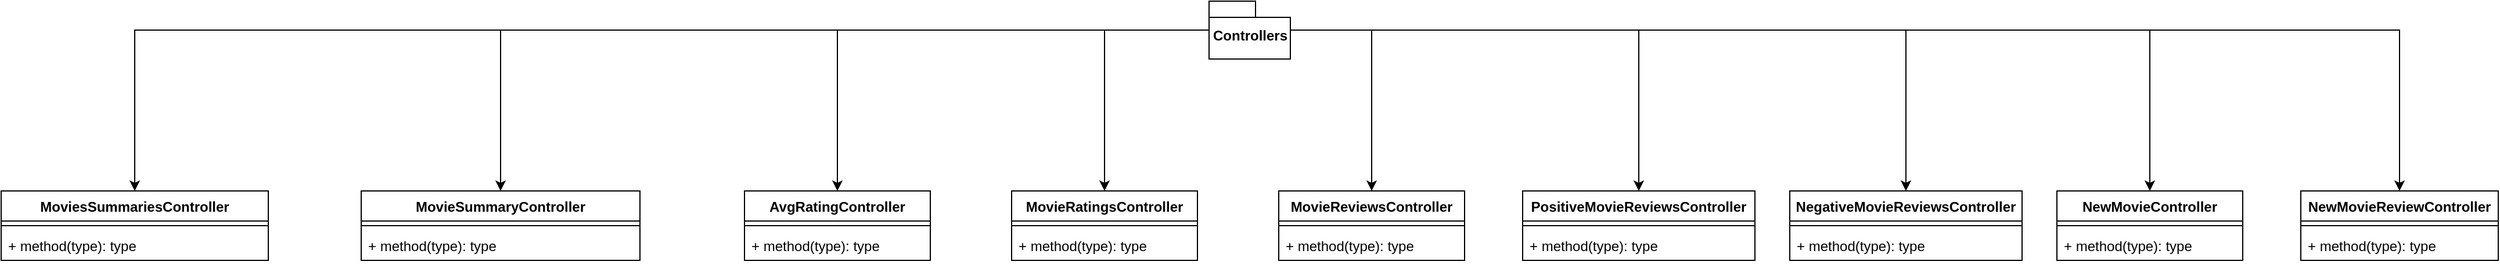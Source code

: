 <mxfile version="16.0.0" type="device"><diagram id="C5RBs43oDa-KdzZeNtuy" name="Page-1"><mxGraphModel dx="3231" dy="1208" grid="1" gridSize="10" guides="1" tooltips="1" connect="1" arrows="1" fold="1" page="1" pageScale="1" pageWidth="827" pageHeight="1169" math="0" shadow="0"><root><mxCell id="WIyWlLk6GJQsqaUBKTNV-0"/><mxCell id="WIyWlLk6GJQsqaUBKTNV-1" parent="WIyWlLk6GJQsqaUBKTNV-0"/><mxCell id="hbcE8iZa7l-uwH913V90-0" value="MoviesSummariesController" style="swimlane;fontStyle=1;align=center;verticalAlign=top;childLayout=stackLayout;horizontal=1;startSize=26;horizontalStack=0;resizeParent=1;resizeParentMax=0;resizeLast=0;collapsible=1;marginBottom=0;" vertex="1" parent="WIyWlLk6GJQsqaUBKTNV-1"><mxGeometry x="-1340" y="174" width="230" height="60" as="geometry"/></mxCell><mxCell id="hbcE8iZa7l-uwH913V90-2" value="" style="line;strokeWidth=1;fillColor=none;align=left;verticalAlign=middle;spacingTop=-1;spacingLeft=3;spacingRight=3;rotatable=0;labelPosition=right;points=[];portConstraint=eastwest;" vertex="1" parent="hbcE8iZa7l-uwH913V90-0"><mxGeometry y="26" width="230" height="8" as="geometry"/></mxCell><mxCell id="hbcE8iZa7l-uwH913V90-3" value="+ method(type): type" style="text;strokeColor=none;fillColor=none;align=left;verticalAlign=top;spacingLeft=4;spacingRight=4;overflow=hidden;rotatable=0;points=[[0,0.5],[1,0.5]];portConstraint=eastwest;" vertex="1" parent="hbcE8iZa7l-uwH913V90-0"><mxGeometry y="34" width="230" height="26" as="geometry"/></mxCell><mxCell id="hbcE8iZa7l-uwH913V90-4" value="MovieSummaryController" style="swimlane;fontStyle=1;align=center;verticalAlign=top;childLayout=stackLayout;horizontal=1;startSize=26;horizontalStack=0;resizeParent=1;resizeParentMax=0;resizeLast=0;collapsible=1;marginBottom=0;" vertex="1" parent="WIyWlLk6GJQsqaUBKTNV-1"><mxGeometry x="-1030" y="174" width="240" height="60" as="geometry"/></mxCell><mxCell id="hbcE8iZa7l-uwH913V90-6" value="" style="line;strokeWidth=1;fillColor=none;align=left;verticalAlign=middle;spacingTop=-1;spacingLeft=3;spacingRight=3;rotatable=0;labelPosition=right;points=[];portConstraint=eastwest;" vertex="1" parent="hbcE8iZa7l-uwH913V90-4"><mxGeometry y="26" width="240" height="8" as="geometry"/></mxCell><mxCell id="hbcE8iZa7l-uwH913V90-7" value="+ method(type): type" style="text;strokeColor=none;fillColor=none;align=left;verticalAlign=top;spacingLeft=4;spacingRight=4;overflow=hidden;rotatable=0;points=[[0,0.5],[1,0.5]];portConstraint=eastwest;" vertex="1" parent="hbcE8iZa7l-uwH913V90-4"><mxGeometry y="34" width="240" height="26" as="geometry"/></mxCell><mxCell id="hbcE8iZa7l-uwH913V90-8" value="AvgRatingController" style="swimlane;fontStyle=1;align=center;verticalAlign=top;childLayout=stackLayout;horizontal=1;startSize=26;horizontalStack=0;resizeParent=1;resizeParentMax=0;resizeLast=0;collapsible=1;marginBottom=0;" vertex="1" parent="WIyWlLk6GJQsqaUBKTNV-1"><mxGeometry x="-700" y="174" width="160" height="60" as="geometry"/></mxCell><mxCell id="hbcE8iZa7l-uwH913V90-10" value="" style="line;strokeWidth=1;fillColor=none;align=left;verticalAlign=middle;spacingTop=-1;spacingLeft=3;spacingRight=3;rotatable=0;labelPosition=right;points=[];portConstraint=eastwest;" vertex="1" parent="hbcE8iZa7l-uwH913V90-8"><mxGeometry y="26" width="160" height="8" as="geometry"/></mxCell><mxCell id="hbcE8iZa7l-uwH913V90-11" value="+ method(type): type" style="text;strokeColor=none;fillColor=none;align=left;verticalAlign=top;spacingLeft=4;spacingRight=4;overflow=hidden;rotatable=0;points=[[0,0.5],[1,0.5]];portConstraint=eastwest;" vertex="1" parent="hbcE8iZa7l-uwH913V90-8"><mxGeometry y="34" width="160" height="26" as="geometry"/></mxCell><mxCell id="hbcE8iZa7l-uwH913V90-12" value="MovieRatingsController" style="swimlane;fontStyle=1;align=center;verticalAlign=top;childLayout=stackLayout;horizontal=1;startSize=26;horizontalStack=0;resizeParent=1;resizeParentMax=0;resizeLast=0;collapsible=1;marginBottom=0;" vertex="1" parent="WIyWlLk6GJQsqaUBKTNV-1"><mxGeometry x="-470" y="174" width="160" height="60" as="geometry"/></mxCell><mxCell id="hbcE8iZa7l-uwH913V90-14" value="" style="line;strokeWidth=1;fillColor=none;align=left;verticalAlign=middle;spacingTop=-1;spacingLeft=3;spacingRight=3;rotatable=0;labelPosition=right;points=[];portConstraint=eastwest;" vertex="1" parent="hbcE8iZa7l-uwH913V90-12"><mxGeometry y="26" width="160" height="8" as="geometry"/></mxCell><mxCell id="hbcE8iZa7l-uwH913V90-15" value="+ method(type): type" style="text;strokeColor=none;fillColor=none;align=left;verticalAlign=top;spacingLeft=4;spacingRight=4;overflow=hidden;rotatable=0;points=[[0,0.5],[1,0.5]];portConstraint=eastwest;" vertex="1" parent="hbcE8iZa7l-uwH913V90-12"><mxGeometry y="34" width="160" height="26" as="geometry"/></mxCell><mxCell id="hbcE8iZa7l-uwH913V90-16" value="MovieReviewsController" style="swimlane;fontStyle=1;align=center;verticalAlign=top;childLayout=stackLayout;horizontal=1;startSize=26;horizontalStack=0;resizeParent=1;resizeParentMax=0;resizeLast=0;collapsible=1;marginBottom=0;" vertex="1" parent="WIyWlLk6GJQsqaUBKTNV-1"><mxGeometry x="-240" y="174" width="160" height="60" as="geometry"/></mxCell><mxCell id="hbcE8iZa7l-uwH913V90-18" value="" style="line;strokeWidth=1;fillColor=none;align=left;verticalAlign=middle;spacingTop=-1;spacingLeft=3;spacingRight=3;rotatable=0;labelPosition=right;points=[];portConstraint=eastwest;" vertex="1" parent="hbcE8iZa7l-uwH913V90-16"><mxGeometry y="26" width="160" height="8" as="geometry"/></mxCell><mxCell id="hbcE8iZa7l-uwH913V90-19" value="+ method(type): type" style="text;strokeColor=none;fillColor=none;align=left;verticalAlign=top;spacingLeft=4;spacingRight=4;overflow=hidden;rotatable=0;points=[[0,0.5],[1,0.5]];portConstraint=eastwest;" vertex="1" parent="hbcE8iZa7l-uwH913V90-16"><mxGeometry y="34" width="160" height="26" as="geometry"/></mxCell><mxCell id="hbcE8iZa7l-uwH913V90-20" value="PositiveMovieReviewsController" style="swimlane;fontStyle=1;align=center;verticalAlign=top;childLayout=stackLayout;horizontal=1;startSize=26;horizontalStack=0;resizeParent=1;resizeParentMax=0;resizeLast=0;collapsible=1;marginBottom=0;" vertex="1" parent="WIyWlLk6GJQsqaUBKTNV-1"><mxGeometry x="-30" y="174" width="200" height="60" as="geometry"/></mxCell><mxCell id="hbcE8iZa7l-uwH913V90-22" value="" style="line;strokeWidth=1;fillColor=none;align=left;verticalAlign=middle;spacingTop=-1;spacingLeft=3;spacingRight=3;rotatable=0;labelPosition=right;points=[];portConstraint=eastwest;" vertex="1" parent="hbcE8iZa7l-uwH913V90-20"><mxGeometry y="26" width="200" height="8" as="geometry"/></mxCell><mxCell id="hbcE8iZa7l-uwH913V90-23" value="+ method(type): type" style="text;strokeColor=none;fillColor=none;align=left;verticalAlign=top;spacingLeft=4;spacingRight=4;overflow=hidden;rotatable=0;points=[[0,0.5],[1,0.5]];portConstraint=eastwest;" vertex="1" parent="hbcE8iZa7l-uwH913V90-20"><mxGeometry y="34" width="200" height="26" as="geometry"/></mxCell><mxCell id="hbcE8iZa7l-uwH913V90-24" value="NegativeMovieReviewsController" style="swimlane;fontStyle=1;align=center;verticalAlign=top;childLayout=stackLayout;horizontal=1;startSize=26;horizontalStack=0;resizeParent=1;resizeParentMax=0;resizeLast=0;collapsible=1;marginBottom=0;" vertex="1" parent="WIyWlLk6GJQsqaUBKTNV-1"><mxGeometry x="200" y="174" width="200" height="60" as="geometry"/></mxCell><mxCell id="hbcE8iZa7l-uwH913V90-26" value="" style="line;strokeWidth=1;fillColor=none;align=left;verticalAlign=middle;spacingTop=-1;spacingLeft=3;spacingRight=3;rotatable=0;labelPosition=right;points=[];portConstraint=eastwest;" vertex="1" parent="hbcE8iZa7l-uwH913V90-24"><mxGeometry y="26" width="200" height="8" as="geometry"/></mxCell><mxCell id="hbcE8iZa7l-uwH913V90-27" value="+ method(type): type" style="text;strokeColor=none;fillColor=none;align=left;verticalAlign=top;spacingLeft=4;spacingRight=4;overflow=hidden;rotatable=0;points=[[0,0.5],[1,0.5]];portConstraint=eastwest;" vertex="1" parent="hbcE8iZa7l-uwH913V90-24"><mxGeometry y="34" width="200" height="26" as="geometry"/></mxCell><mxCell id="hbcE8iZa7l-uwH913V90-28" value="NewMovieController" style="swimlane;fontStyle=1;align=center;verticalAlign=top;childLayout=stackLayout;horizontal=1;startSize=26;horizontalStack=0;resizeParent=1;resizeParentMax=0;resizeLast=0;collapsible=1;marginBottom=0;" vertex="1" parent="WIyWlLk6GJQsqaUBKTNV-1"><mxGeometry x="430" y="174" width="160" height="60" as="geometry"/></mxCell><mxCell id="hbcE8iZa7l-uwH913V90-30" value="" style="line;strokeWidth=1;fillColor=none;align=left;verticalAlign=middle;spacingTop=-1;spacingLeft=3;spacingRight=3;rotatable=0;labelPosition=right;points=[];portConstraint=eastwest;" vertex="1" parent="hbcE8iZa7l-uwH913V90-28"><mxGeometry y="26" width="160" height="8" as="geometry"/></mxCell><mxCell id="hbcE8iZa7l-uwH913V90-31" value="+ method(type): type" style="text;strokeColor=none;fillColor=none;align=left;verticalAlign=top;spacingLeft=4;spacingRight=4;overflow=hidden;rotatable=0;points=[[0,0.5],[1,0.5]];portConstraint=eastwest;" vertex="1" parent="hbcE8iZa7l-uwH913V90-28"><mxGeometry y="34" width="160" height="26" as="geometry"/></mxCell><mxCell id="hbcE8iZa7l-uwH913V90-32" value="NewMovieReviewController" style="swimlane;fontStyle=1;align=center;verticalAlign=top;childLayout=stackLayout;horizontal=1;startSize=26;horizontalStack=0;resizeParent=1;resizeParentMax=0;resizeLast=0;collapsible=1;marginBottom=0;" vertex="1" parent="WIyWlLk6GJQsqaUBKTNV-1"><mxGeometry x="640" y="174" width="170" height="60" as="geometry"/></mxCell><mxCell id="hbcE8iZa7l-uwH913V90-34" value="" style="line;strokeWidth=1;fillColor=none;align=left;verticalAlign=middle;spacingTop=-1;spacingLeft=3;spacingRight=3;rotatable=0;labelPosition=right;points=[];portConstraint=eastwest;" vertex="1" parent="hbcE8iZa7l-uwH913V90-32"><mxGeometry y="26" width="170" height="8" as="geometry"/></mxCell><mxCell id="hbcE8iZa7l-uwH913V90-35" value="+ method(type): type" style="text;strokeColor=none;fillColor=none;align=left;verticalAlign=top;spacingLeft=4;spacingRight=4;overflow=hidden;rotatable=0;points=[[0,0.5],[1,0.5]];portConstraint=eastwest;" vertex="1" parent="hbcE8iZa7l-uwH913V90-32"><mxGeometry y="34" width="170" height="26" as="geometry"/></mxCell><mxCell id="hbcE8iZa7l-uwH913V90-38" style="edgeStyle=orthogonalEdgeStyle;rounded=0;orthogonalLoop=1;jettySize=auto;html=1;entryX=0.5;entryY=0;entryDx=0;entryDy=0;" edge="1" parent="WIyWlLk6GJQsqaUBKTNV-1" source="hbcE8iZa7l-uwH913V90-36" target="hbcE8iZa7l-uwH913V90-0"><mxGeometry relative="1" as="geometry"/></mxCell><mxCell id="hbcE8iZa7l-uwH913V90-39" style="edgeStyle=orthogonalEdgeStyle;rounded=0;orthogonalLoop=1;jettySize=auto;html=1;entryX=0.5;entryY=0;entryDx=0;entryDy=0;" edge="1" parent="WIyWlLk6GJQsqaUBKTNV-1" source="hbcE8iZa7l-uwH913V90-36" target="hbcE8iZa7l-uwH913V90-4"><mxGeometry relative="1" as="geometry"/></mxCell><mxCell id="hbcE8iZa7l-uwH913V90-40" style="edgeStyle=orthogonalEdgeStyle;rounded=0;orthogonalLoop=1;jettySize=auto;html=1;entryX=0.5;entryY=0;entryDx=0;entryDy=0;" edge="1" parent="WIyWlLk6GJQsqaUBKTNV-1" source="hbcE8iZa7l-uwH913V90-36" target="hbcE8iZa7l-uwH913V90-8"><mxGeometry relative="1" as="geometry"/></mxCell><mxCell id="hbcE8iZa7l-uwH913V90-41" style="edgeStyle=orthogonalEdgeStyle;rounded=0;orthogonalLoop=1;jettySize=auto;html=1;entryX=0.5;entryY=0;entryDx=0;entryDy=0;" edge="1" parent="WIyWlLk6GJQsqaUBKTNV-1" source="hbcE8iZa7l-uwH913V90-36" target="hbcE8iZa7l-uwH913V90-12"><mxGeometry relative="1" as="geometry"/></mxCell><mxCell id="hbcE8iZa7l-uwH913V90-42" style="edgeStyle=orthogonalEdgeStyle;rounded=0;orthogonalLoop=1;jettySize=auto;html=1;entryX=0.5;entryY=0;entryDx=0;entryDy=0;" edge="1" parent="WIyWlLk6GJQsqaUBKTNV-1" source="hbcE8iZa7l-uwH913V90-36" target="hbcE8iZa7l-uwH913V90-16"><mxGeometry relative="1" as="geometry"><Array as="points"><mxPoint x="-160" y="35"/></Array></mxGeometry></mxCell><mxCell id="hbcE8iZa7l-uwH913V90-43" style="edgeStyle=orthogonalEdgeStyle;rounded=0;orthogonalLoop=1;jettySize=auto;html=1;entryX=0.5;entryY=0;entryDx=0;entryDy=0;" edge="1" parent="WIyWlLk6GJQsqaUBKTNV-1" source="hbcE8iZa7l-uwH913V90-36" target="hbcE8iZa7l-uwH913V90-20"><mxGeometry relative="1" as="geometry"/></mxCell><mxCell id="hbcE8iZa7l-uwH913V90-48" style="edgeStyle=orthogonalEdgeStyle;rounded=0;orthogonalLoop=1;jettySize=auto;html=1;entryX=0.5;entryY=0;entryDx=0;entryDy=0;" edge="1" parent="WIyWlLk6GJQsqaUBKTNV-1" source="hbcE8iZa7l-uwH913V90-36" target="hbcE8iZa7l-uwH913V90-24"><mxGeometry relative="1" as="geometry"/></mxCell><mxCell id="hbcE8iZa7l-uwH913V90-49" style="edgeStyle=orthogonalEdgeStyle;rounded=0;orthogonalLoop=1;jettySize=auto;html=1;entryX=0.5;entryY=0;entryDx=0;entryDy=0;" edge="1" parent="WIyWlLk6GJQsqaUBKTNV-1" source="hbcE8iZa7l-uwH913V90-36" target="hbcE8iZa7l-uwH913V90-28"><mxGeometry relative="1" as="geometry"/></mxCell><mxCell id="hbcE8iZa7l-uwH913V90-50" style="edgeStyle=orthogonalEdgeStyle;rounded=0;orthogonalLoop=1;jettySize=auto;html=1;entryX=0.5;entryY=0;entryDx=0;entryDy=0;" edge="1" parent="WIyWlLk6GJQsqaUBKTNV-1" source="hbcE8iZa7l-uwH913V90-36" target="hbcE8iZa7l-uwH913V90-32"><mxGeometry relative="1" as="geometry"/></mxCell><mxCell id="hbcE8iZa7l-uwH913V90-36" value="Controllers" style="shape=folder;fontStyle=1;spacingTop=10;tabWidth=40;tabHeight=14;tabPosition=left;html=1;" vertex="1" parent="WIyWlLk6GJQsqaUBKTNV-1"><mxGeometry x="-300" y="10" width="70" height="50" as="geometry"/></mxCell></root></mxGraphModel></diagram></mxfile>